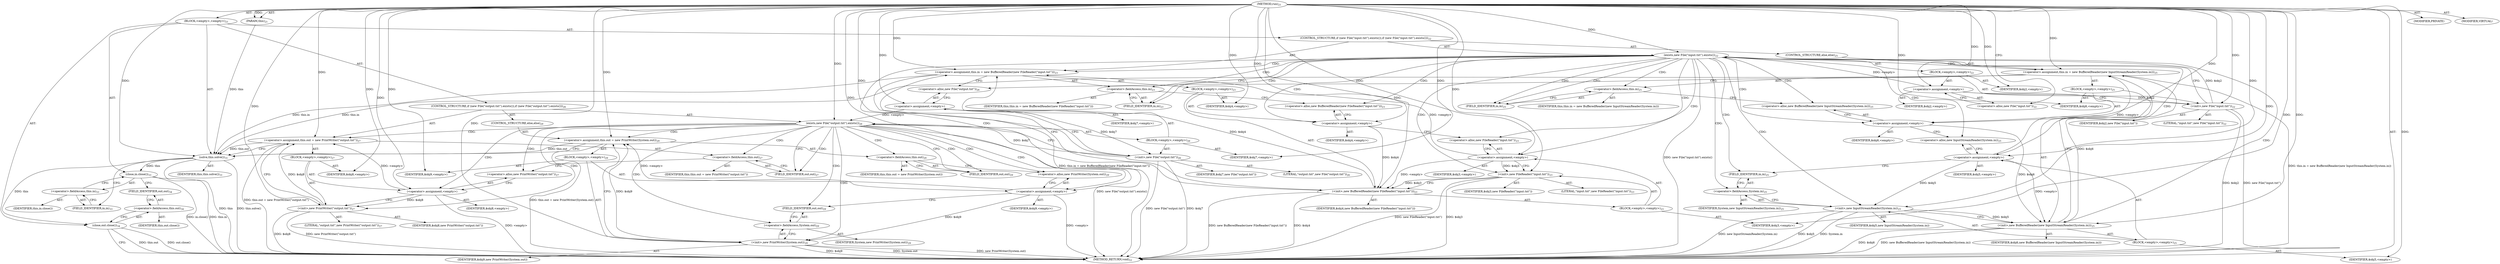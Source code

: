 digraph "run" {  
"45" [label = <(METHOD,run)<SUB>21</SUB>> ]
"4" [label = <(PARAM,this)<SUB>21</SUB>> ]
"46" [label = <(BLOCK,&lt;empty&gt;,&lt;empty&gt;)<SUB>21</SUB>> ]
"47" [label = <(CONTROL_STRUCTURE,if (new File(&quot;input.txt&quot;).exists()),if (new File(&quot;input.txt&quot;).exists()))<SUB>22</SUB>> ]
"48" [label = <(exists,new File(&quot;input.txt&quot;).exists())<SUB>22</SUB>> ]
"49" [label = <(BLOCK,&lt;empty&gt;,&lt;empty&gt;)<SUB>22</SUB>> ]
"50" [label = <(&lt;operator&gt;.assignment,&lt;empty&gt;)> ]
"51" [label = <(IDENTIFIER,$obj2,&lt;empty&gt;)> ]
"52" [label = <(&lt;operator&gt;.alloc,new File(&quot;input.txt&quot;))<SUB>22</SUB>> ]
"53" [label = <(&lt;init&gt;,new File(&quot;input.txt&quot;))<SUB>22</SUB>> ]
"54" [label = <(IDENTIFIER,$obj2,new File(&quot;input.txt&quot;))> ]
"55" [label = <(LITERAL,&quot;input.txt&quot;,new File(&quot;input.txt&quot;))<SUB>22</SUB>> ]
"56" [label = <(IDENTIFIER,$obj2,&lt;empty&gt;)> ]
"57" [label = <(&lt;operator&gt;.assignment,this.in = new BufferedReader(new FileReader(&quot;input.txt&quot;)))<SUB>23</SUB>> ]
"58" [label = <(&lt;operator&gt;.fieldAccess,this.in)<SUB>23</SUB>> ]
"59" [label = <(IDENTIFIER,this,this.in = new BufferedReader(new FileReader(&quot;input.txt&quot;)))> ]
"60" [label = <(FIELD_IDENTIFIER,in,in)<SUB>23</SUB>> ]
"61" [label = <(BLOCK,&lt;empty&gt;,&lt;empty&gt;)<SUB>23</SUB>> ]
"62" [label = <(&lt;operator&gt;.assignment,&lt;empty&gt;)> ]
"63" [label = <(IDENTIFIER,$obj4,&lt;empty&gt;)> ]
"64" [label = <(&lt;operator&gt;.alloc,new BufferedReader(new FileReader(&quot;input.txt&quot;)))<SUB>23</SUB>> ]
"65" [label = <(&lt;init&gt;,new BufferedReader(new FileReader(&quot;input.txt&quot;)))<SUB>23</SUB>> ]
"66" [label = <(IDENTIFIER,$obj4,new BufferedReader(new FileReader(&quot;input.txt&quot;)))> ]
"67" [label = <(BLOCK,&lt;empty&gt;,&lt;empty&gt;)<SUB>23</SUB>> ]
"68" [label = <(&lt;operator&gt;.assignment,&lt;empty&gt;)> ]
"69" [label = <(IDENTIFIER,$obj3,&lt;empty&gt;)> ]
"70" [label = <(&lt;operator&gt;.alloc,new FileReader(&quot;input.txt&quot;))<SUB>23</SUB>> ]
"71" [label = <(&lt;init&gt;,new FileReader(&quot;input.txt&quot;))<SUB>23</SUB>> ]
"72" [label = <(IDENTIFIER,$obj3,new FileReader(&quot;input.txt&quot;))> ]
"73" [label = <(LITERAL,&quot;input.txt&quot;,new FileReader(&quot;input.txt&quot;))<SUB>23</SUB>> ]
"74" [label = <(IDENTIFIER,$obj3,&lt;empty&gt;)> ]
"75" [label = <(IDENTIFIER,$obj4,&lt;empty&gt;)> ]
"76" [label = <(CONTROL_STRUCTURE,else,else)<SUB>25</SUB>> ]
"77" [label = <(&lt;operator&gt;.assignment,this.in = new BufferedReader(new InputStreamReader(System.in)))<SUB>25</SUB>> ]
"78" [label = <(&lt;operator&gt;.fieldAccess,this.in)<SUB>25</SUB>> ]
"79" [label = <(IDENTIFIER,this,this.in = new BufferedReader(new InputStreamReader(System.in)))> ]
"80" [label = <(FIELD_IDENTIFIER,in,in)<SUB>25</SUB>> ]
"81" [label = <(BLOCK,&lt;empty&gt;,&lt;empty&gt;)<SUB>25</SUB>> ]
"82" [label = <(&lt;operator&gt;.assignment,&lt;empty&gt;)> ]
"83" [label = <(IDENTIFIER,$obj6,&lt;empty&gt;)> ]
"84" [label = <(&lt;operator&gt;.alloc,new BufferedReader(new InputStreamReader(System.in)))<SUB>25</SUB>> ]
"85" [label = <(&lt;init&gt;,new BufferedReader(new InputStreamReader(System.in)))<SUB>25</SUB>> ]
"86" [label = <(IDENTIFIER,$obj6,new BufferedReader(new InputStreamReader(System.in)))> ]
"87" [label = <(BLOCK,&lt;empty&gt;,&lt;empty&gt;)<SUB>25</SUB>> ]
"88" [label = <(&lt;operator&gt;.assignment,&lt;empty&gt;)> ]
"89" [label = <(IDENTIFIER,$obj5,&lt;empty&gt;)> ]
"90" [label = <(&lt;operator&gt;.alloc,new InputStreamReader(System.in))<SUB>25</SUB>> ]
"91" [label = <(&lt;init&gt;,new InputStreamReader(System.in))<SUB>25</SUB>> ]
"92" [label = <(IDENTIFIER,$obj5,new InputStreamReader(System.in))> ]
"93" [label = <(&lt;operator&gt;.fieldAccess,System.in)<SUB>25</SUB>> ]
"94" [label = <(IDENTIFIER,System,new InputStreamReader(System.in))<SUB>25</SUB>> ]
"95" [label = <(FIELD_IDENTIFIER,in,in)<SUB>25</SUB>> ]
"96" [label = <(IDENTIFIER,$obj5,&lt;empty&gt;)> ]
"97" [label = <(IDENTIFIER,$obj6,&lt;empty&gt;)> ]
"98" [label = <(CONTROL_STRUCTURE,if (new File(&quot;output.txt&quot;).exists()),if (new File(&quot;output.txt&quot;).exists()))<SUB>26</SUB>> ]
"99" [label = <(exists,new File(&quot;output.txt&quot;).exists())<SUB>26</SUB>> ]
"100" [label = <(BLOCK,&lt;empty&gt;,&lt;empty&gt;)<SUB>26</SUB>> ]
"101" [label = <(&lt;operator&gt;.assignment,&lt;empty&gt;)> ]
"102" [label = <(IDENTIFIER,$obj7,&lt;empty&gt;)> ]
"103" [label = <(&lt;operator&gt;.alloc,new File(&quot;output.txt&quot;))<SUB>26</SUB>> ]
"104" [label = <(&lt;init&gt;,new File(&quot;output.txt&quot;))<SUB>26</SUB>> ]
"105" [label = <(IDENTIFIER,$obj7,new File(&quot;output.txt&quot;))> ]
"106" [label = <(LITERAL,&quot;output.txt&quot;,new File(&quot;output.txt&quot;))<SUB>26</SUB>> ]
"107" [label = <(IDENTIFIER,$obj7,&lt;empty&gt;)> ]
"108" [label = <(&lt;operator&gt;.assignment,this.out = new PrintWriter(&quot;output.txt&quot;))<SUB>27</SUB>> ]
"109" [label = <(&lt;operator&gt;.fieldAccess,this.out)<SUB>27</SUB>> ]
"110" [label = <(IDENTIFIER,this,this.out = new PrintWriter(&quot;output.txt&quot;))> ]
"111" [label = <(FIELD_IDENTIFIER,out,out)<SUB>27</SUB>> ]
"112" [label = <(BLOCK,&lt;empty&gt;,&lt;empty&gt;)<SUB>27</SUB>> ]
"113" [label = <(&lt;operator&gt;.assignment,&lt;empty&gt;)> ]
"114" [label = <(IDENTIFIER,$obj8,&lt;empty&gt;)> ]
"115" [label = <(&lt;operator&gt;.alloc,new PrintWriter(&quot;output.txt&quot;))<SUB>27</SUB>> ]
"116" [label = <(&lt;init&gt;,new PrintWriter(&quot;output.txt&quot;))<SUB>27</SUB>> ]
"117" [label = <(IDENTIFIER,$obj8,new PrintWriter(&quot;output.txt&quot;))> ]
"118" [label = <(LITERAL,&quot;output.txt&quot;,new PrintWriter(&quot;output.txt&quot;))<SUB>27</SUB>> ]
"119" [label = <(IDENTIFIER,$obj8,&lt;empty&gt;)> ]
"120" [label = <(CONTROL_STRUCTURE,else,else)<SUB>29</SUB>> ]
"121" [label = <(&lt;operator&gt;.assignment,this.out = new PrintWriter(System.out))<SUB>29</SUB>> ]
"122" [label = <(&lt;operator&gt;.fieldAccess,this.out)<SUB>29</SUB>> ]
"123" [label = <(IDENTIFIER,this,this.out = new PrintWriter(System.out))> ]
"124" [label = <(FIELD_IDENTIFIER,out,out)<SUB>29</SUB>> ]
"125" [label = <(BLOCK,&lt;empty&gt;,&lt;empty&gt;)<SUB>29</SUB>> ]
"126" [label = <(&lt;operator&gt;.assignment,&lt;empty&gt;)> ]
"127" [label = <(IDENTIFIER,$obj9,&lt;empty&gt;)> ]
"128" [label = <(&lt;operator&gt;.alloc,new PrintWriter(System.out))<SUB>29</SUB>> ]
"129" [label = <(&lt;init&gt;,new PrintWriter(System.out))<SUB>29</SUB>> ]
"130" [label = <(IDENTIFIER,$obj9,new PrintWriter(System.out))> ]
"131" [label = <(&lt;operator&gt;.fieldAccess,System.out)<SUB>29</SUB>> ]
"132" [label = <(IDENTIFIER,System,new PrintWriter(System.out))<SUB>29</SUB>> ]
"133" [label = <(FIELD_IDENTIFIER,out,out)<SUB>29</SUB>> ]
"134" [label = <(IDENTIFIER,$obj9,&lt;empty&gt;)> ]
"135" [label = <(solve,this.solve())<SUB>31</SUB>> ]
"3" [label = <(IDENTIFIER,this,this.solve())<SUB>31</SUB>> ]
"136" [label = <(close,in.close())<SUB>33</SUB>> ]
"137" [label = <(&lt;operator&gt;.fieldAccess,this.in)<SUB>33</SUB>> ]
"138" [label = <(IDENTIFIER,this,in.close())> ]
"139" [label = <(FIELD_IDENTIFIER,in,in)<SUB>33</SUB>> ]
"140" [label = <(close,out.close())<SUB>34</SUB>> ]
"141" [label = <(&lt;operator&gt;.fieldAccess,this.out)<SUB>34</SUB>> ]
"142" [label = <(IDENTIFIER,this,out.close())> ]
"143" [label = <(FIELD_IDENTIFIER,out,out)<SUB>34</SUB>> ]
"144" [label = <(MODIFIER,PRIVATE)> ]
"145" [label = <(MODIFIER,VIRTUAL)> ]
"146" [label = <(METHOD_RETURN,void)<SUB>21</SUB>> ]
  "45" -> "4"  [ label = "AST: "] 
  "45" -> "46"  [ label = "AST: "] 
  "45" -> "144"  [ label = "AST: "] 
  "45" -> "145"  [ label = "AST: "] 
  "45" -> "146"  [ label = "AST: "] 
  "46" -> "47"  [ label = "AST: "] 
  "46" -> "98"  [ label = "AST: "] 
  "46" -> "135"  [ label = "AST: "] 
  "46" -> "136"  [ label = "AST: "] 
  "46" -> "140"  [ label = "AST: "] 
  "47" -> "48"  [ label = "AST: "] 
  "47" -> "57"  [ label = "AST: "] 
  "47" -> "76"  [ label = "AST: "] 
  "48" -> "49"  [ label = "AST: "] 
  "49" -> "50"  [ label = "AST: "] 
  "49" -> "53"  [ label = "AST: "] 
  "49" -> "56"  [ label = "AST: "] 
  "50" -> "51"  [ label = "AST: "] 
  "50" -> "52"  [ label = "AST: "] 
  "53" -> "54"  [ label = "AST: "] 
  "53" -> "55"  [ label = "AST: "] 
  "57" -> "58"  [ label = "AST: "] 
  "57" -> "61"  [ label = "AST: "] 
  "58" -> "59"  [ label = "AST: "] 
  "58" -> "60"  [ label = "AST: "] 
  "61" -> "62"  [ label = "AST: "] 
  "61" -> "65"  [ label = "AST: "] 
  "61" -> "75"  [ label = "AST: "] 
  "62" -> "63"  [ label = "AST: "] 
  "62" -> "64"  [ label = "AST: "] 
  "65" -> "66"  [ label = "AST: "] 
  "65" -> "67"  [ label = "AST: "] 
  "67" -> "68"  [ label = "AST: "] 
  "67" -> "71"  [ label = "AST: "] 
  "67" -> "74"  [ label = "AST: "] 
  "68" -> "69"  [ label = "AST: "] 
  "68" -> "70"  [ label = "AST: "] 
  "71" -> "72"  [ label = "AST: "] 
  "71" -> "73"  [ label = "AST: "] 
  "76" -> "77"  [ label = "AST: "] 
  "77" -> "78"  [ label = "AST: "] 
  "77" -> "81"  [ label = "AST: "] 
  "78" -> "79"  [ label = "AST: "] 
  "78" -> "80"  [ label = "AST: "] 
  "81" -> "82"  [ label = "AST: "] 
  "81" -> "85"  [ label = "AST: "] 
  "81" -> "97"  [ label = "AST: "] 
  "82" -> "83"  [ label = "AST: "] 
  "82" -> "84"  [ label = "AST: "] 
  "85" -> "86"  [ label = "AST: "] 
  "85" -> "87"  [ label = "AST: "] 
  "87" -> "88"  [ label = "AST: "] 
  "87" -> "91"  [ label = "AST: "] 
  "87" -> "96"  [ label = "AST: "] 
  "88" -> "89"  [ label = "AST: "] 
  "88" -> "90"  [ label = "AST: "] 
  "91" -> "92"  [ label = "AST: "] 
  "91" -> "93"  [ label = "AST: "] 
  "93" -> "94"  [ label = "AST: "] 
  "93" -> "95"  [ label = "AST: "] 
  "98" -> "99"  [ label = "AST: "] 
  "98" -> "108"  [ label = "AST: "] 
  "98" -> "120"  [ label = "AST: "] 
  "99" -> "100"  [ label = "AST: "] 
  "100" -> "101"  [ label = "AST: "] 
  "100" -> "104"  [ label = "AST: "] 
  "100" -> "107"  [ label = "AST: "] 
  "101" -> "102"  [ label = "AST: "] 
  "101" -> "103"  [ label = "AST: "] 
  "104" -> "105"  [ label = "AST: "] 
  "104" -> "106"  [ label = "AST: "] 
  "108" -> "109"  [ label = "AST: "] 
  "108" -> "112"  [ label = "AST: "] 
  "109" -> "110"  [ label = "AST: "] 
  "109" -> "111"  [ label = "AST: "] 
  "112" -> "113"  [ label = "AST: "] 
  "112" -> "116"  [ label = "AST: "] 
  "112" -> "119"  [ label = "AST: "] 
  "113" -> "114"  [ label = "AST: "] 
  "113" -> "115"  [ label = "AST: "] 
  "116" -> "117"  [ label = "AST: "] 
  "116" -> "118"  [ label = "AST: "] 
  "120" -> "121"  [ label = "AST: "] 
  "121" -> "122"  [ label = "AST: "] 
  "121" -> "125"  [ label = "AST: "] 
  "122" -> "123"  [ label = "AST: "] 
  "122" -> "124"  [ label = "AST: "] 
  "125" -> "126"  [ label = "AST: "] 
  "125" -> "129"  [ label = "AST: "] 
  "125" -> "134"  [ label = "AST: "] 
  "126" -> "127"  [ label = "AST: "] 
  "126" -> "128"  [ label = "AST: "] 
  "129" -> "130"  [ label = "AST: "] 
  "129" -> "131"  [ label = "AST: "] 
  "131" -> "132"  [ label = "AST: "] 
  "131" -> "133"  [ label = "AST: "] 
  "135" -> "3"  [ label = "AST: "] 
  "136" -> "137"  [ label = "AST: "] 
  "137" -> "138"  [ label = "AST: "] 
  "137" -> "139"  [ label = "AST: "] 
  "140" -> "141"  [ label = "AST: "] 
  "141" -> "142"  [ label = "AST: "] 
  "141" -> "143"  [ label = "AST: "] 
  "135" -> "139"  [ label = "CFG: "] 
  "136" -> "143"  [ label = "CFG: "] 
  "140" -> "146"  [ label = "CFG: "] 
  "48" -> "60"  [ label = "CFG: "] 
  "48" -> "80"  [ label = "CFG: "] 
  "57" -> "103"  [ label = "CFG: "] 
  "99" -> "111"  [ label = "CFG: "] 
  "99" -> "124"  [ label = "CFG: "] 
  "108" -> "135"  [ label = "CFG: "] 
  "137" -> "136"  [ label = "CFG: "] 
  "141" -> "140"  [ label = "CFG: "] 
  "58" -> "64"  [ label = "CFG: "] 
  "77" -> "103"  [ label = "CFG: "] 
  "109" -> "115"  [ label = "CFG: "] 
  "121" -> "135"  [ label = "CFG: "] 
  "139" -> "137"  [ label = "CFG: "] 
  "143" -> "141"  [ label = "CFG: "] 
  "50" -> "53"  [ label = "CFG: "] 
  "53" -> "48"  [ label = "CFG: "] 
  "60" -> "58"  [ label = "CFG: "] 
  "62" -> "70"  [ label = "CFG: "] 
  "65" -> "57"  [ label = "CFG: "] 
  "78" -> "84"  [ label = "CFG: "] 
  "101" -> "104"  [ label = "CFG: "] 
  "104" -> "99"  [ label = "CFG: "] 
  "111" -> "109"  [ label = "CFG: "] 
  "113" -> "116"  [ label = "CFG: "] 
  "116" -> "108"  [ label = "CFG: "] 
  "122" -> "128"  [ label = "CFG: "] 
  "52" -> "50"  [ label = "CFG: "] 
  "64" -> "62"  [ label = "CFG: "] 
  "80" -> "78"  [ label = "CFG: "] 
  "82" -> "90"  [ label = "CFG: "] 
  "85" -> "77"  [ label = "CFG: "] 
  "103" -> "101"  [ label = "CFG: "] 
  "115" -> "113"  [ label = "CFG: "] 
  "124" -> "122"  [ label = "CFG: "] 
  "126" -> "133"  [ label = "CFG: "] 
  "129" -> "121"  [ label = "CFG: "] 
  "68" -> "71"  [ label = "CFG: "] 
  "71" -> "65"  [ label = "CFG: "] 
  "84" -> "82"  [ label = "CFG: "] 
  "128" -> "126"  [ label = "CFG: "] 
  "131" -> "129"  [ label = "CFG: "] 
  "70" -> "68"  [ label = "CFG: "] 
  "88" -> "95"  [ label = "CFG: "] 
  "91" -> "85"  [ label = "CFG: "] 
  "133" -> "131"  [ label = "CFG: "] 
  "90" -> "88"  [ label = "CFG: "] 
  "93" -> "91"  [ label = "CFG: "] 
  "95" -> "93"  [ label = "CFG: "] 
  "45" -> "52"  [ label = "CFG: "] 
  "53" -> "146"  [ label = "DDG: $obj2"] 
  "53" -> "146"  [ label = "DDG: new File(&quot;input.txt&quot;)"] 
  "48" -> "146"  [ label = "DDG: new File(&quot;input.txt&quot;).exists()"] 
  "85" -> "146"  [ label = "DDG: $obj6"] 
  "91" -> "146"  [ label = "DDG: $obj5"] 
  "91" -> "146"  [ label = "DDG: System.in"] 
  "91" -> "146"  [ label = "DDG: new InputStreamReader(System.in)"] 
  "85" -> "146"  [ label = "DDG: new BufferedReader(new InputStreamReader(System.in))"] 
  "77" -> "146"  [ label = "DDG: this.in = new BufferedReader(new InputStreamReader(System.in))"] 
  "65" -> "146"  [ label = "DDG: $obj4"] 
  "71" -> "146"  [ label = "DDG: $obj3"] 
  "71" -> "146"  [ label = "DDG: new FileReader(&quot;input.txt&quot;)"] 
  "65" -> "146"  [ label = "DDG: new BufferedReader(new FileReader(&quot;input.txt&quot;))"] 
  "57" -> "146"  [ label = "DDG: this.in = new BufferedReader(new FileReader(&quot;input.txt&quot;))"] 
  "104" -> "146"  [ label = "DDG: $obj7"] 
  "104" -> "146"  [ label = "DDG: new File(&quot;output.txt&quot;)"] 
  "99" -> "146"  [ label = "DDG: new File(&quot;output.txt&quot;).exists()"] 
  "126" -> "146"  [ label = "DDG: &lt;empty&gt;"] 
  "129" -> "146"  [ label = "DDG: $obj9"] 
  "129" -> "146"  [ label = "DDG: System.out"] 
  "129" -> "146"  [ label = "DDG: new PrintWriter(System.out)"] 
  "121" -> "146"  [ label = "DDG: this.out = new PrintWriter(System.out)"] 
  "113" -> "146"  [ label = "DDG: &lt;empty&gt;"] 
  "116" -> "146"  [ label = "DDG: $obj8"] 
  "116" -> "146"  [ label = "DDG: new PrintWriter(&quot;output.txt&quot;)"] 
  "108" -> "146"  [ label = "DDG: this.out = new PrintWriter(&quot;output.txt&quot;)"] 
  "135" -> "146"  [ label = "DDG: this"] 
  "135" -> "146"  [ label = "DDG: this.solve()"] 
  "136" -> "146"  [ label = "DDG: this.in"] 
  "136" -> "146"  [ label = "DDG: in.close()"] 
  "140" -> "146"  [ label = "DDG: this.out"] 
  "140" -> "146"  [ label = "DDG: out.close()"] 
  "45" -> "4"  [ label = "DDG: "] 
  "68" -> "57"  [ label = "DDG: &lt;empty&gt;"] 
  "65" -> "57"  [ label = "DDG: $obj4"] 
  "45" -> "57"  [ label = "DDG: "] 
  "113" -> "108"  [ label = "DDG: &lt;empty&gt;"] 
  "116" -> "108"  [ label = "DDG: $obj8"] 
  "45" -> "108"  [ label = "DDG: "] 
  "4" -> "135"  [ label = "DDG: this"] 
  "77" -> "135"  [ label = "DDG: this.in"] 
  "57" -> "135"  [ label = "DDG: this.in"] 
  "121" -> "135"  [ label = "DDG: this.out"] 
  "108" -> "135"  [ label = "DDG: this.out"] 
  "45" -> "135"  [ label = "DDG: "] 
  "135" -> "136"  [ label = "DDG: this"] 
  "135" -> "140"  [ label = "DDG: this"] 
  "50" -> "48"  [ label = "DDG: &lt;empty&gt;"] 
  "53" -> "48"  [ label = "DDG: $obj2"] 
  "45" -> "48"  [ label = "DDG: "] 
  "88" -> "77"  [ label = "DDG: &lt;empty&gt;"] 
  "85" -> "77"  [ label = "DDG: $obj6"] 
  "45" -> "77"  [ label = "DDG: "] 
  "101" -> "99"  [ label = "DDG: &lt;empty&gt;"] 
  "104" -> "99"  [ label = "DDG: $obj7"] 
  "45" -> "99"  [ label = "DDG: "] 
  "126" -> "121"  [ label = "DDG: &lt;empty&gt;"] 
  "129" -> "121"  [ label = "DDG: $obj9"] 
  "45" -> "121"  [ label = "DDG: "] 
  "45" -> "50"  [ label = "DDG: "] 
  "45" -> "56"  [ label = "DDG: "] 
  "45" -> "62"  [ label = "DDG: "] 
  "45" -> "75"  [ label = "DDG: "] 
  "45" -> "101"  [ label = "DDG: "] 
  "45" -> "107"  [ label = "DDG: "] 
  "45" -> "113"  [ label = "DDG: "] 
  "45" -> "119"  [ label = "DDG: "] 
  "50" -> "53"  [ label = "DDG: $obj2"] 
  "45" -> "53"  [ label = "DDG: "] 
  "62" -> "65"  [ label = "DDG: $obj4"] 
  "45" -> "65"  [ label = "DDG: "] 
  "68" -> "65"  [ label = "DDG: &lt;empty&gt;"] 
  "71" -> "65"  [ label = "DDG: $obj3"] 
  "45" -> "82"  [ label = "DDG: "] 
  "45" -> "97"  [ label = "DDG: "] 
  "101" -> "104"  [ label = "DDG: $obj7"] 
  "45" -> "104"  [ label = "DDG: "] 
  "113" -> "116"  [ label = "DDG: $obj8"] 
  "45" -> "116"  [ label = "DDG: "] 
  "45" -> "126"  [ label = "DDG: "] 
  "45" -> "134"  [ label = "DDG: "] 
  "45" -> "68"  [ label = "DDG: "] 
  "45" -> "74"  [ label = "DDG: "] 
  "82" -> "85"  [ label = "DDG: $obj6"] 
  "45" -> "85"  [ label = "DDG: "] 
  "88" -> "85"  [ label = "DDG: &lt;empty&gt;"] 
  "91" -> "85"  [ label = "DDG: $obj5"] 
  "126" -> "129"  [ label = "DDG: $obj9"] 
  "45" -> "129"  [ label = "DDG: "] 
  "68" -> "71"  [ label = "DDG: $obj3"] 
  "45" -> "71"  [ label = "DDG: "] 
  "45" -> "88"  [ label = "DDG: "] 
  "45" -> "96"  [ label = "DDG: "] 
  "88" -> "91"  [ label = "DDG: $obj5"] 
  "45" -> "91"  [ label = "DDG: "] 
  "48" -> "68"  [ label = "CDG: "] 
  "48" -> "60"  [ label = "CDG: "] 
  "48" -> "77"  [ label = "CDG: "] 
  "48" -> "64"  [ label = "CDG: "] 
  "48" -> "57"  [ label = "CDG: "] 
  "48" -> "84"  [ label = "CDG: "] 
  "48" -> "85"  [ label = "CDG: "] 
  "48" -> "95"  [ label = "CDG: "] 
  "48" -> "65"  [ label = "CDG: "] 
  "48" -> "91"  [ label = "CDG: "] 
  "48" -> "82"  [ label = "CDG: "] 
  "48" -> "93"  [ label = "CDG: "] 
  "48" -> "90"  [ label = "CDG: "] 
  "48" -> "80"  [ label = "CDG: "] 
  "48" -> "58"  [ label = "CDG: "] 
  "48" -> "71"  [ label = "CDG: "] 
  "48" -> "88"  [ label = "CDG: "] 
  "48" -> "70"  [ label = "CDG: "] 
  "48" -> "78"  [ label = "CDG: "] 
  "48" -> "62"  [ label = "CDG: "] 
  "99" -> "115"  [ label = "CDG: "] 
  "99" -> "113"  [ label = "CDG: "] 
  "99" -> "116"  [ label = "CDG: "] 
  "99" -> "122"  [ label = "CDG: "] 
  "99" -> "128"  [ label = "CDG: "] 
  "99" -> "131"  [ label = "CDG: "] 
  "99" -> "121"  [ label = "CDG: "] 
  "99" -> "129"  [ label = "CDG: "] 
  "99" -> "126"  [ label = "CDG: "] 
  "99" -> "124"  [ label = "CDG: "] 
  "99" -> "108"  [ label = "CDG: "] 
  "99" -> "111"  [ label = "CDG: "] 
  "99" -> "109"  [ label = "CDG: "] 
  "99" -> "133"  [ label = "CDG: "] 
}
